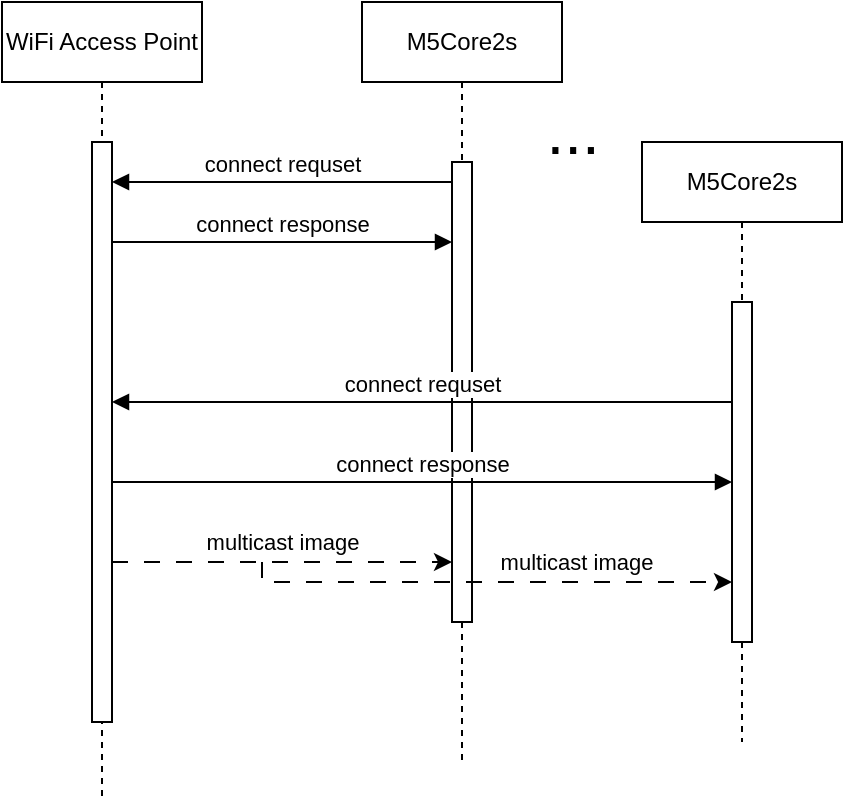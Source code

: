 <mxfile version="24.3.1" type="github">
  <diagram name="Page-1" id="2YBvvXClWsGukQMizWep">
    <mxGraphModel dx="794" dy="458" grid="1" gridSize="10" guides="1" tooltips="1" connect="1" arrows="1" fold="1" page="1" pageScale="1" pageWidth="850" pageHeight="1100" math="0" shadow="0">
      <root>
        <mxCell id="0" />
        <mxCell id="1" parent="0" />
        <mxCell id="aM9ryv3xv72pqoxQDRHE-1" value="WiFi Access Point" style="shape=umlLifeline;perimeter=lifelinePerimeter;whiteSpace=wrap;html=1;container=0;dropTarget=0;collapsible=0;recursiveResize=0;outlineConnect=0;portConstraint=eastwest;newEdgeStyle={&quot;edgeStyle&quot;:&quot;elbowEdgeStyle&quot;,&quot;elbow&quot;:&quot;vertical&quot;,&quot;curved&quot;:0,&quot;rounded&quot;:0};" parent="1" vertex="1">
          <mxGeometry x="40" y="40" width="100" height="400" as="geometry" />
        </mxCell>
        <mxCell id="aM9ryv3xv72pqoxQDRHE-2" value="" style="html=1;points=[];perimeter=orthogonalPerimeter;outlineConnect=0;targetShapes=umlLifeline;portConstraint=eastwest;newEdgeStyle={&quot;edgeStyle&quot;:&quot;elbowEdgeStyle&quot;,&quot;elbow&quot;:&quot;vertical&quot;,&quot;curved&quot;:0,&quot;rounded&quot;:0};" parent="aM9ryv3xv72pqoxQDRHE-1" vertex="1">
          <mxGeometry x="45" y="70" width="10" height="290" as="geometry" />
        </mxCell>
        <mxCell id="aM9ryv3xv72pqoxQDRHE-5" value="&lt;span class=&quot;fontstyle0&quot;&gt;M5Core2s&lt;/span&gt;" style="shape=umlLifeline;perimeter=lifelinePerimeter;whiteSpace=wrap;html=1;container=0;dropTarget=0;collapsible=0;recursiveResize=0;outlineConnect=0;portConstraint=eastwest;newEdgeStyle={&quot;edgeStyle&quot;:&quot;elbowEdgeStyle&quot;,&quot;elbow&quot;:&quot;vertical&quot;,&quot;curved&quot;:0,&quot;rounded&quot;:0};" parent="1" vertex="1">
          <mxGeometry x="220" y="40" width="100" height="380" as="geometry" />
        </mxCell>
        <mxCell id="aM9ryv3xv72pqoxQDRHE-6" value="" style="html=1;points=[];perimeter=orthogonalPerimeter;outlineConnect=0;targetShapes=umlLifeline;portConstraint=eastwest;newEdgeStyle={&quot;edgeStyle&quot;:&quot;elbowEdgeStyle&quot;,&quot;elbow&quot;:&quot;vertical&quot;,&quot;curved&quot;:0,&quot;rounded&quot;:0};" parent="aM9ryv3xv72pqoxQDRHE-5" vertex="1">
          <mxGeometry x="45" y="80" width="10" height="230" as="geometry" />
        </mxCell>
        <mxCell id="aM9ryv3xv72pqoxQDRHE-7" value="connect requset" style="html=1;verticalAlign=bottom;endArrow=block;edgeStyle=elbowEdgeStyle;elbow=vertical;curved=0;rounded=0;" parent="1" source="aM9ryv3xv72pqoxQDRHE-6" target="aM9ryv3xv72pqoxQDRHE-2" edge="1">
          <mxGeometry relative="1" as="geometry">
            <Array as="points">
              <mxPoint x="170" y="130" />
            </Array>
            <mxPoint x="195" y="130" as="targetPoint" />
          </mxGeometry>
        </mxCell>
        <mxCell id="aM9ryv3xv72pqoxQDRHE-9" value="connect response" style="html=1;verticalAlign=bottom;endArrow=block;edgeStyle=elbowEdgeStyle;elbow=vertical;curved=0;rounded=0;" parent="1" source="aM9ryv3xv72pqoxQDRHE-2" target="aM9ryv3xv72pqoxQDRHE-6" edge="1">
          <mxGeometry relative="1" as="geometry">
            <mxPoint x="100" y="160" as="sourcePoint" />
            <Array as="points">
              <mxPoint x="190" y="160" />
            </Array>
            <mxPoint x="175" y="160" as="targetPoint" />
          </mxGeometry>
        </mxCell>
        <mxCell id="3LJHpiZPEtrZ4N-fGKGe-1" value="&lt;span class=&quot;fontstyle0&quot;&gt;M5Core2s&lt;/span&gt;" style="shape=umlLifeline;perimeter=lifelinePerimeter;whiteSpace=wrap;html=1;container=0;dropTarget=0;collapsible=0;recursiveResize=0;outlineConnect=0;portConstraint=eastwest;newEdgeStyle={&quot;edgeStyle&quot;:&quot;elbowEdgeStyle&quot;,&quot;elbow&quot;:&quot;vertical&quot;,&quot;curved&quot;:0,&quot;rounded&quot;:0};" vertex="1" parent="1">
          <mxGeometry x="360" y="110" width="100" height="300" as="geometry" />
        </mxCell>
        <mxCell id="3LJHpiZPEtrZ4N-fGKGe-2" value="" style="html=1;points=[];perimeter=orthogonalPerimeter;outlineConnect=0;targetShapes=umlLifeline;portConstraint=eastwest;newEdgeStyle={&quot;edgeStyle&quot;:&quot;elbowEdgeStyle&quot;,&quot;elbow&quot;:&quot;vertical&quot;,&quot;curved&quot;:0,&quot;rounded&quot;:0};" vertex="1" parent="3LJHpiZPEtrZ4N-fGKGe-1">
          <mxGeometry x="45" y="80" width="10" height="170" as="geometry" />
        </mxCell>
        <mxCell id="3LJHpiZPEtrZ4N-fGKGe-3" value="&lt;font style=&quot;font-size: 32px;&quot;&gt;...&amp;nbsp;&lt;/font&gt;" style="text;html=1;align=center;verticalAlign=middle;whiteSpace=wrap;rounded=0;" vertex="1" parent="1">
          <mxGeometry x="300" y="90" width="60" height="30" as="geometry" />
        </mxCell>
        <mxCell id="3LJHpiZPEtrZ4N-fGKGe-4" value="connect requset" style="html=1;verticalAlign=bottom;endArrow=block;edgeStyle=elbowEdgeStyle;elbow=vertical;curved=0;rounded=0;" edge="1" parent="1" source="3LJHpiZPEtrZ4N-fGKGe-2" target="aM9ryv3xv72pqoxQDRHE-2">
          <mxGeometry relative="1" as="geometry">
            <mxPoint x="400" y="240" as="sourcePoint" />
            <Array as="points">
              <mxPoint x="315" y="240" />
            </Array>
            <mxPoint x="230" y="240" as="targetPoint" />
          </mxGeometry>
        </mxCell>
        <mxCell id="3LJHpiZPEtrZ4N-fGKGe-5" value="connect response" style="html=1;verticalAlign=bottom;endArrow=block;edgeStyle=elbowEdgeStyle;elbow=vertical;curved=0;rounded=0;" edge="1" parent="1" source="aM9ryv3xv72pqoxQDRHE-2" target="3LJHpiZPEtrZ4N-fGKGe-2">
          <mxGeometry relative="1" as="geometry">
            <mxPoint x="100" y="280" as="sourcePoint" />
            <Array as="points">
              <mxPoint x="195" y="280" />
            </Array>
            <mxPoint x="270" y="280" as="targetPoint" />
          </mxGeometry>
        </mxCell>
        <mxCell id="3LJHpiZPEtrZ4N-fGKGe-6" style="edgeStyle=elbowEdgeStyle;rounded=0;orthogonalLoop=1;jettySize=auto;html=1;elbow=vertical;curved=0;dashed=1;dashPattern=8 8;" edge="1" parent="1" source="aM9ryv3xv72pqoxQDRHE-2" target="aM9ryv3xv72pqoxQDRHE-6">
          <mxGeometry relative="1" as="geometry">
            <mxPoint x="200" y="330" as="targetPoint" />
            <Array as="points">
              <mxPoint x="190" y="320" />
            </Array>
          </mxGeometry>
        </mxCell>
        <mxCell id="3LJHpiZPEtrZ4N-fGKGe-7" value="multicast image" style="edgeLabel;html=1;align=center;verticalAlign=middle;resizable=0;points=[];" vertex="1" connectable="0" parent="3LJHpiZPEtrZ4N-fGKGe-6">
          <mxGeometry x="0.384" y="-1" relative="1" as="geometry">
            <mxPoint x="-33" y="-11" as="offset" />
          </mxGeometry>
        </mxCell>
        <mxCell id="3LJHpiZPEtrZ4N-fGKGe-8" style="edgeStyle=elbowEdgeStyle;rounded=0;orthogonalLoop=1;jettySize=auto;html=1;elbow=vertical;curved=0;dashed=1;dashPattern=8 8;" edge="1" parent="1" target="3LJHpiZPEtrZ4N-fGKGe-2">
          <mxGeometry relative="1" as="geometry">
            <mxPoint x="380" y="330" as="targetPoint" />
            <mxPoint x="170" y="320" as="sourcePoint" />
            <Array as="points">
              <mxPoint x="310" y="330" />
            </Array>
          </mxGeometry>
        </mxCell>
        <mxCell id="3LJHpiZPEtrZ4N-fGKGe-9" value="multicast image" style="edgeLabel;html=1;align=center;verticalAlign=middle;resizable=0;points=[];" vertex="1" connectable="0" parent="3LJHpiZPEtrZ4N-fGKGe-8">
          <mxGeometry x="0.384" y="-1" relative="1" as="geometry">
            <mxPoint x="-3" y="-11" as="offset" />
          </mxGeometry>
        </mxCell>
      </root>
    </mxGraphModel>
  </diagram>
</mxfile>
